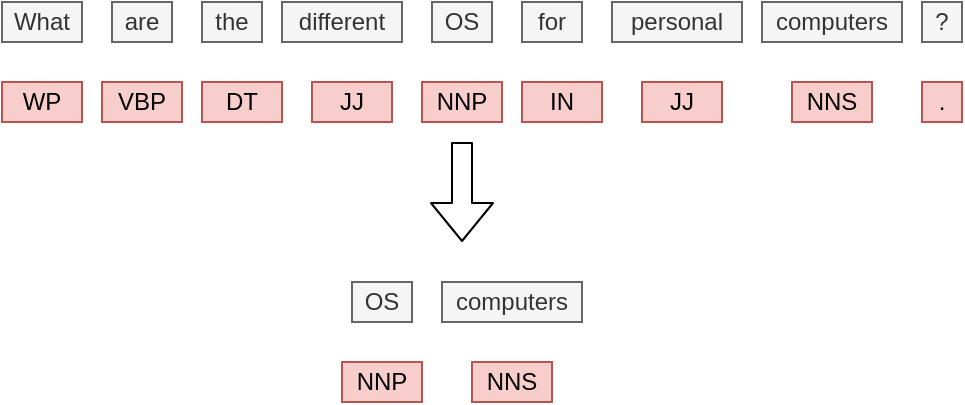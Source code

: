 <mxfile version="14.6.8" type="device"><diagram id="JrEu_fR8WQ4zg7zQInsk" name="Page-1"><mxGraphModel dx="865" dy="483" grid="1" gridSize="10" guides="1" tooltips="1" connect="1" arrows="1" fold="1" page="1" pageScale="1" pageWidth="1600" pageHeight="800" math="0" shadow="0"><root><mxCell id="0"/><mxCell id="1" parent="0"/><mxCell id="ademwn5xFz7I2MGjrjfB-2" value="What" style="text;html=1;strokeColor=#666666;fillColor=#f5f5f5;align=center;verticalAlign=middle;whiteSpace=wrap;rounded=0;fontColor=#333333;" vertex="1" parent="1"><mxGeometry x="220" y="210" width="40" height="20" as="geometry"/></mxCell><mxCell id="ademwn5xFz7I2MGjrjfB-3" value="are" style="text;html=1;strokeColor=#666666;fillColor=#f5f5f5;align=center;verticalAlign=middle;whiteSpace=wrap;rounded=0;fontColor=#333333;" vertex="1" parent="1"><mxGeometry x="275" y="210" width="30" height="20" as="geometry"/></mxCell><mxCell id="ademwn5xFz7I2MGjrjfB-4" value="the" style="text;html=1;strokeColor=#666666;fillColor=#f5f5f5;align=center;verticalAlign=middle;whiteSpace=wrap;rounded=0;fontColor=#333333;" vertex="1" parent="1"><mxGeometry x="320" y="210" width="30" height="20" as="geometry"/></mxCell><mxCell id="ademwn5xFz7I2MGjrjfB-5" value="personal" style="text;html=1;strokeColor=#666666;fillColor=#f5f5f5;align=center;verticalAlign=middle;whiteSpace=wrap;rounded=0;fontColor=#333333;" vertex="1" parent="1"><mxGeometry x="525" y="210" width="65" height="20" as="geometry"/></mxCell><mxCell id="ademwn5xFz7I2MGjrjfB-6" value="different" style="text;html=1;strokeColor=#666666;fillColor=#f5f5f5;align=center;verticalAlign=middle;whiteSpace=wrap;rounded=0;fontColor=#333333;" vertex="1" parent="1"><mxGeometry x="360" y="210" width="60" height="20" as="geometry"/></mxCell><mxCell id="ademwn5xFz7I2MGjrjfB-7" value="for" style="text;html=1;strokeColor=#666666;fillColor=#f5f5f5;align=center;verticalAlign=middle;whiteSpace=wrap;rounded=0;fontColor=#333333;" vertex="1" parent="1"><mxGeometry x="480" y="210" width="30" height="20" as="geometry"/></mxCell><mxCell id="ademwn5xFz7I2MGjrjfB-8" value="OS" style="text;html=1;strokeColor=#666666;fillColor=#f5f5f5;align=center;verticalAlign=middle;whiteSpace=wrap;rounded=0;fontColor=#333333;" vertex="1" parent="1"><mxGeometry x="435" y="210" width="30" height="20" as="geometry"/></mxCell><mxCell id="ademwn5xFz7I2MGjrjfB-9" value="computers" style="text;html=1;strokeColor=#666666;fillColor=#f5f5f5;align=center;verticalAlign=middle;whiteSpace=wrap;rounded=0;fontColor=#333333;" vertex="1" parent="1"><mxGeometry x="600" y="210" width="70" height="20" as="geometry"/></mxCell><mxCell id="ademwn5xFz7I2MGjrjfB-10" value="?" style="text;html=1;strokeColor=#666666;fillColor=#f5f5f5;align=center;verticalAlign=middle;whiteSpace=wrap;rounded=0;fontColor=#333333;" vertex="1" parent="1"><mxGeometry x="680" y="210" width="20" height="20" as="geometry"/></mxCell><mxCell id="ademwn5xFz7I2MGjrjfB-14" value="WP" style="text;html=1;strokeColor=#b85450;fillColor=#f8cecc;align=center;verticalAlign=middle;whiteSpace=wrap;rounded=0;" vertex="1" parent="1"><mxGeometry x="220" y="250" width="40" height="20" as="geometry"/></mxCell><mxCell id="ademwn5xFz7I2MGjrjfB-15" value="VBP" style="text;html=1;strokeColor=#b85450;fillColor=#f8cecc;align=center;verticalAlign=middle;whiteSpace=wrap;rounded=0;" vertex="1" parent="1"><mxGeometry x="270" y="250" width="40" height="20" as="geometry"/></mxCell><mxCell id="ademwn5xFz7I2MGjrjfB-16" value="DT" style="text;html=1;strokeColor=#b85450;fillColor=#f8cecc;align=center;verticalAlign=middle;whiteSpace=wrap;rounded=0;" vertex="1" parent="1"><mxGeometry x="320" y="250" width="40" height="20" as="geometry"/></mxCell><mxCell id="ademwn5xFz7I2MGjrjfB-17" value="JJ" style="text;html=1;strokeColor=#b85450;fillColor=#f8cecc;align=center;verticalAlign=middle;whiteSpace=wrap;rounded=0;" vertex="1" parent="1"><mxGeometry x="375" y="250" width="40" height="20" as="geometry"/></mxCell><mxCell id="ademwn5xFz7I2MGjrjfB-18" value="NNS" style="text;html=1;strokeColor=#b85450;fillColor=#f8cecc;align=center;verticalAlign=middle;whiteSpace=wrap;rounded=0;" vertex="1" parent="1"><mxGeometry x="615" y="250" width="40" height="20" as="geometry"/></mxCell><mxCell id="ademwn5xFz7I2MGjrjfB-19" value="JJ" style="text;html=1;strokeColor=#b85450;fillColor=#f8cecc;align=center;verticalAlign=middle;whiteSpace=wrap;rounded=0;" vertex="1" parent="1"><mxGeometry x="540" y="250" width="40" height="20" as="geometry"/></mxCell><mxCell id="ademwn5xFz7I2MGjrjfB-20" value="IN" style="text;html=1;strokeColor=#b85450;fillColor=#f8cecc;align=center;verticalAlign=middle;whiteSpace=wrap;rounded=0;" vertex="1" parent="1"><mxGeometry x="480" y="250" width="40" height="20" as="geometry"/></mxCell><mxCell id="ademwn5xFz7I2MGjrjfB-21" value="NNP" style="text;html=1;strokeColor=#b85450;fillColor=#f8cecc;align=center;verticalAlign=middle;whiteSpace=wrap;rounded=0;" vertex="1" parent="1"><mxGeometry x="430" y="250" width="40" height="20" as="geometry"/></mxCell><mxCell id="ademwn5xFz7I2MGjrjfB-23" value="." style="text;html=1;strokeColor=#b85450;fillColor=#f8cecc;align=center;verticalAlign=middle;whiteSpace=wrap;rounded=0;" vertex="1" parent="1"><mxGeometry x="680" y="250" width="20" height="20" as="geometry"/></mxCell><mxCell id="ademwn5xFz7I2MGjrjfB-24" value="" style="shape=flexArrow;endArrow=classic;html=1;" edge="1" parent="1"><mxGeometry width="50" height="50" relative="1" as="geometry"><mxPoint x="450" y="280" as="sourcePoint"/><mxPoint x="450" y="330" as="targetPoint"/></mxGeometry></mxCell><mxCell id="ademwn5xFz7I2MGjrjfB-25" value="OS" style="text;html=1;strokeColor=#666666;fillColor=#f5f5f5;align=center;verticalAlign=middle;whiteSpace=wrap;rounded=0;fontColor=#333333;" vertex="1" parent="1"><mxGeometry x="395" y="350" width="30" height="20" as="geometry"/></mxCell><mxCell id="ademwn5xFz7I2MGjrjfB-26" value="NNP" style="text;html=1;strokeColor=#b85450;fillColor=#f8cecc;align=center;verticalAlign=middle;whiteSpace=wrap;rounded=0;" vertex="1" parent="1"><mxGeometry x="390" y="390" width="40" height="20" as="geometry"/></mxCell><mxCell id="ademwn5xFz7I2MGjrjfB-27" value="computers" style="text;html=1;strokeColor=#666666;fillColor=#f5f5f5;align=center;verticalAlign=middle;whiteSpace=wrap;rounded=0;fontColor=#333333;" vertex="1" parent="1"><mxGeometry x="440" y="350" width="70" height="20" as="geometry"/></mxCell><mxCell id="ademwn5xFz7I2MGjrjfB-28" value="NNS" style="text;html=1;strokeColor=#b85450;fillColor=#f8cecc;align=center;verticalAlign=middle;whiteSpace=wrap;rounded=0;" vertex="1" parent="1"><mxGeometry x="455" y="390" width="40" height="20" as="geometry"/></mxCell></root></mxGraphModel></diagram></mxfile>